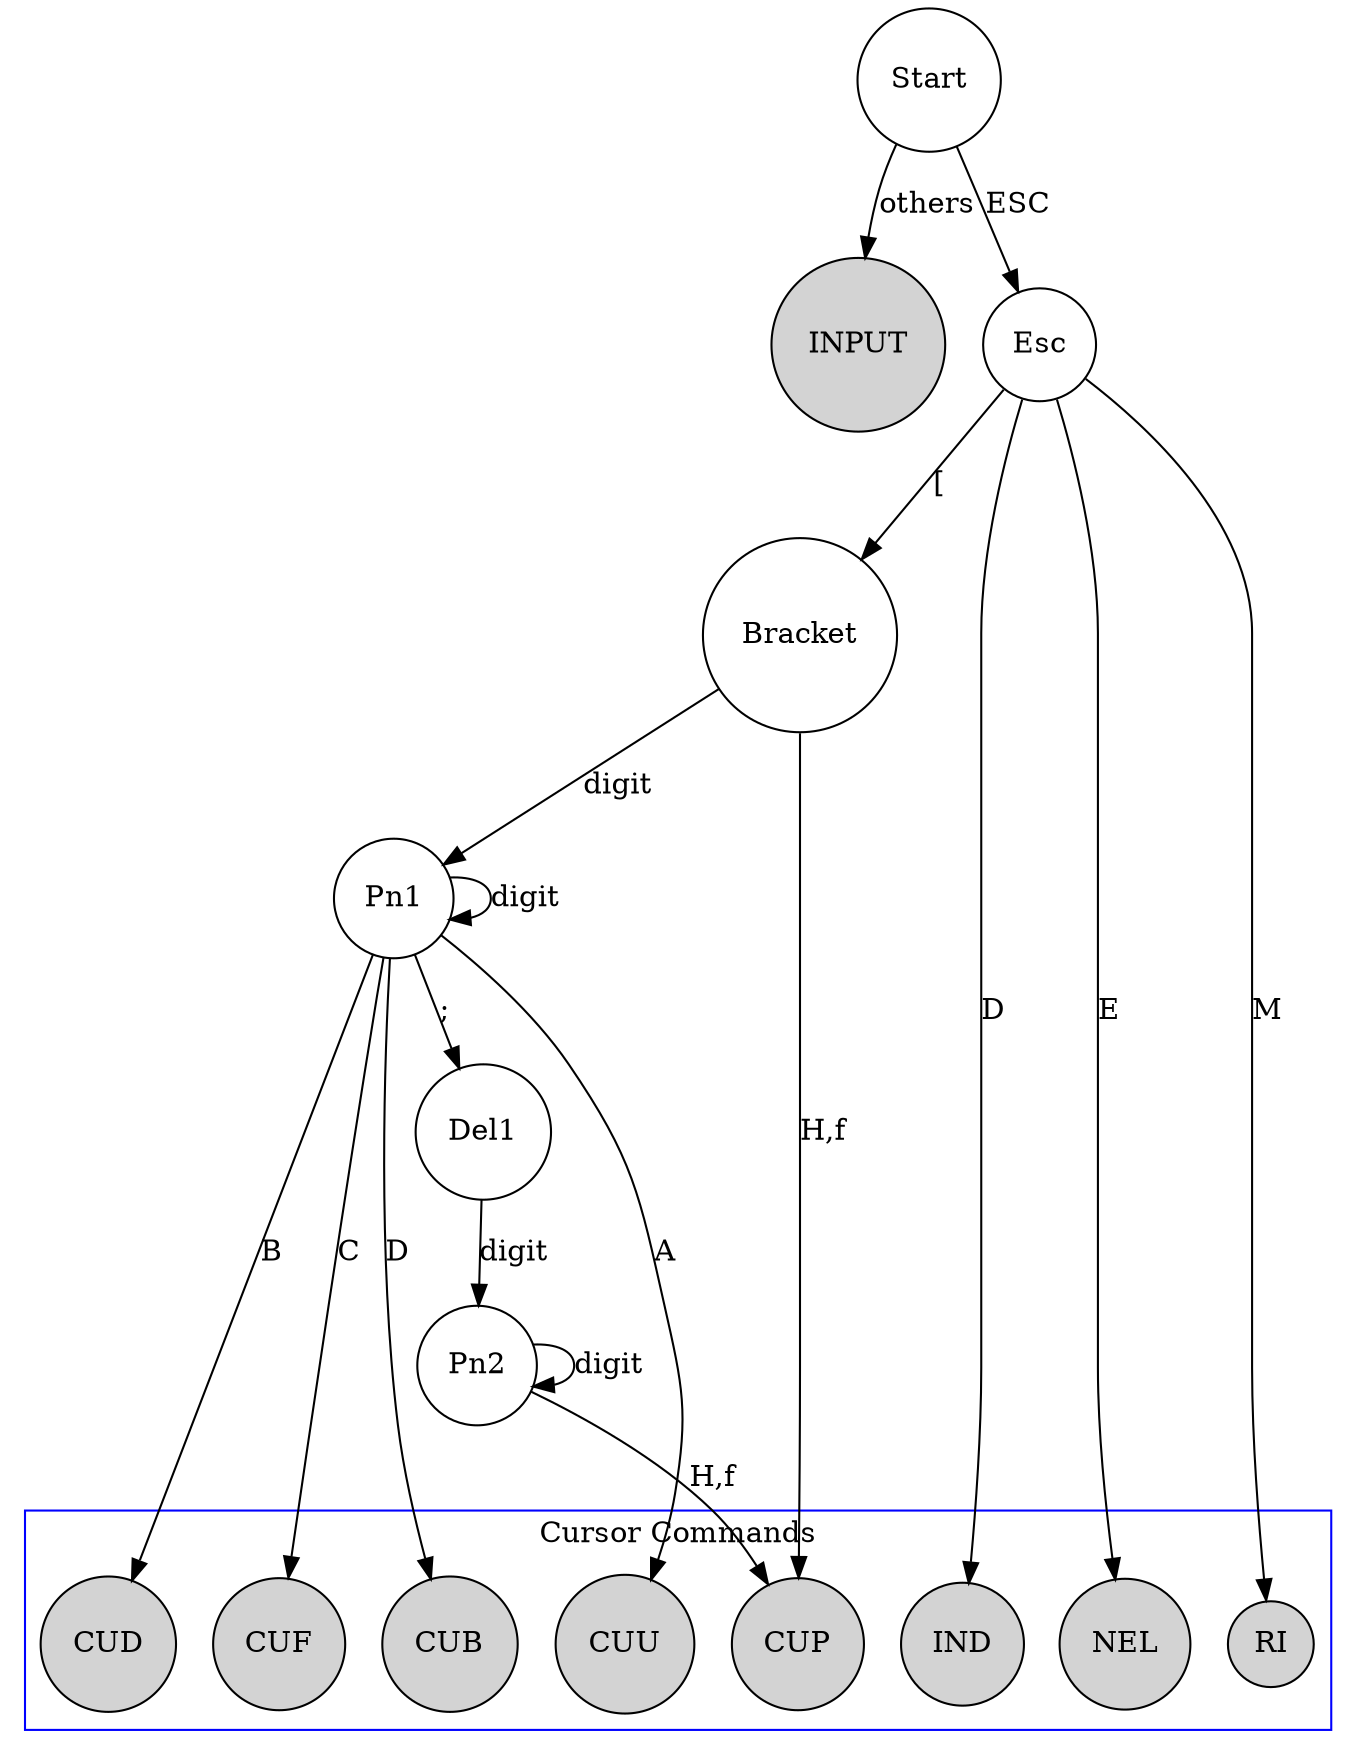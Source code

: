 digraph DFA {   
//	edge[fontname="FangSong"];  
//	node[peripheries=2, fontname="FangSong"];  
	size="16, 16";  
	node[shape=circle];  

	Start;

	INPUT[style=filled];
	Start->INPUT[label=others];

	/* Basic structure */

	// ESC
	Start->Esc[label=ESC];

	// ESC [
	Esc->Bracket[label="["];

	// ESC [ Pn
	Bracket->Pn1[label="digit"];
	Pn1->Pn1[label="digit"];

	// ESC [ Pn; 
	Pn1->Del1[label=";"];

	// ESC [ Pn; Pn
	Del1->Pn2[label="digit"];
	Pn2->Pn2[label="digit"];


	/* Cursor Movement Commands */
	subgraph cluster1 {
		node[style=filled];
        color=blue;
        label="Cursor Commands";  
		CUU; CUD; CUF; CUB; 
		CUP; IND; NEL; RI;
	}

	// ESC [ Pn A
	Pn1->CUU[label=A];  // Cursor up

	// ESC [ Pn B
	Pn1->CUD[label=B];  // Cursor down

	// ESC [ Pn C
	Pn1->CUF[label=C];  // Cursor forward (right)

	// ESC [ Pn B
	Pn1->CUB[label=D];  // Cursor backward (left)

	// ESC [ Pn; Pn H 
	Pn2->CUP[label="H,f"]; // Cursor Position

	// ESC [ H
	Bracket->CUP[label="H,f"]; // Cursor Home

	// ESC D
	Esc->IND[label=D];  // Index

	// ESC E
	Esc->NEL[label=E];  // Next line

	// ESC M
	Esc->RI[label=M];  // Reserve Index
}         
